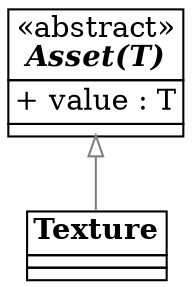 digraph G {
  graph [splines="ortho" rankdir="BT"]
  edge [color="gray50"]
  node [shape="plain"]

  ClassAssetT [label=<
    <TABLE BORDER="0" CELLBORDER="1" CELLSPACING="0">
      <TR>
        <TD>«abstract»<BR/><I><B>Asset(T)</B></I></TD>
      </TR>
      <TR>
        <TD>
          <TABLE BORDER="0" CELLPADDING="0" CELLSPACING="0">
            <TR><TD ALIGN="LEFT">+ value : T</TD></TR>
          </TABLE>
        </TD>
      </TR>
      <TR>
        <TD></TD>
      </TR>
    </TABLE>
  >]

  ClassTexture [label=<
    <TABLE BORDER="0" CELLBORDER="1" CELLSPACING="0">
      <TR>
        <TD><B>Texture</B></TD>
      </TR>
      <TR>
        <TD></TD>
      </TR>
      <TR>
        <TD></TD>
      </TR>
    </TABLE>
  >]

  ClassTexture -> ClassAssetT [arrowhead="onormal"]


}